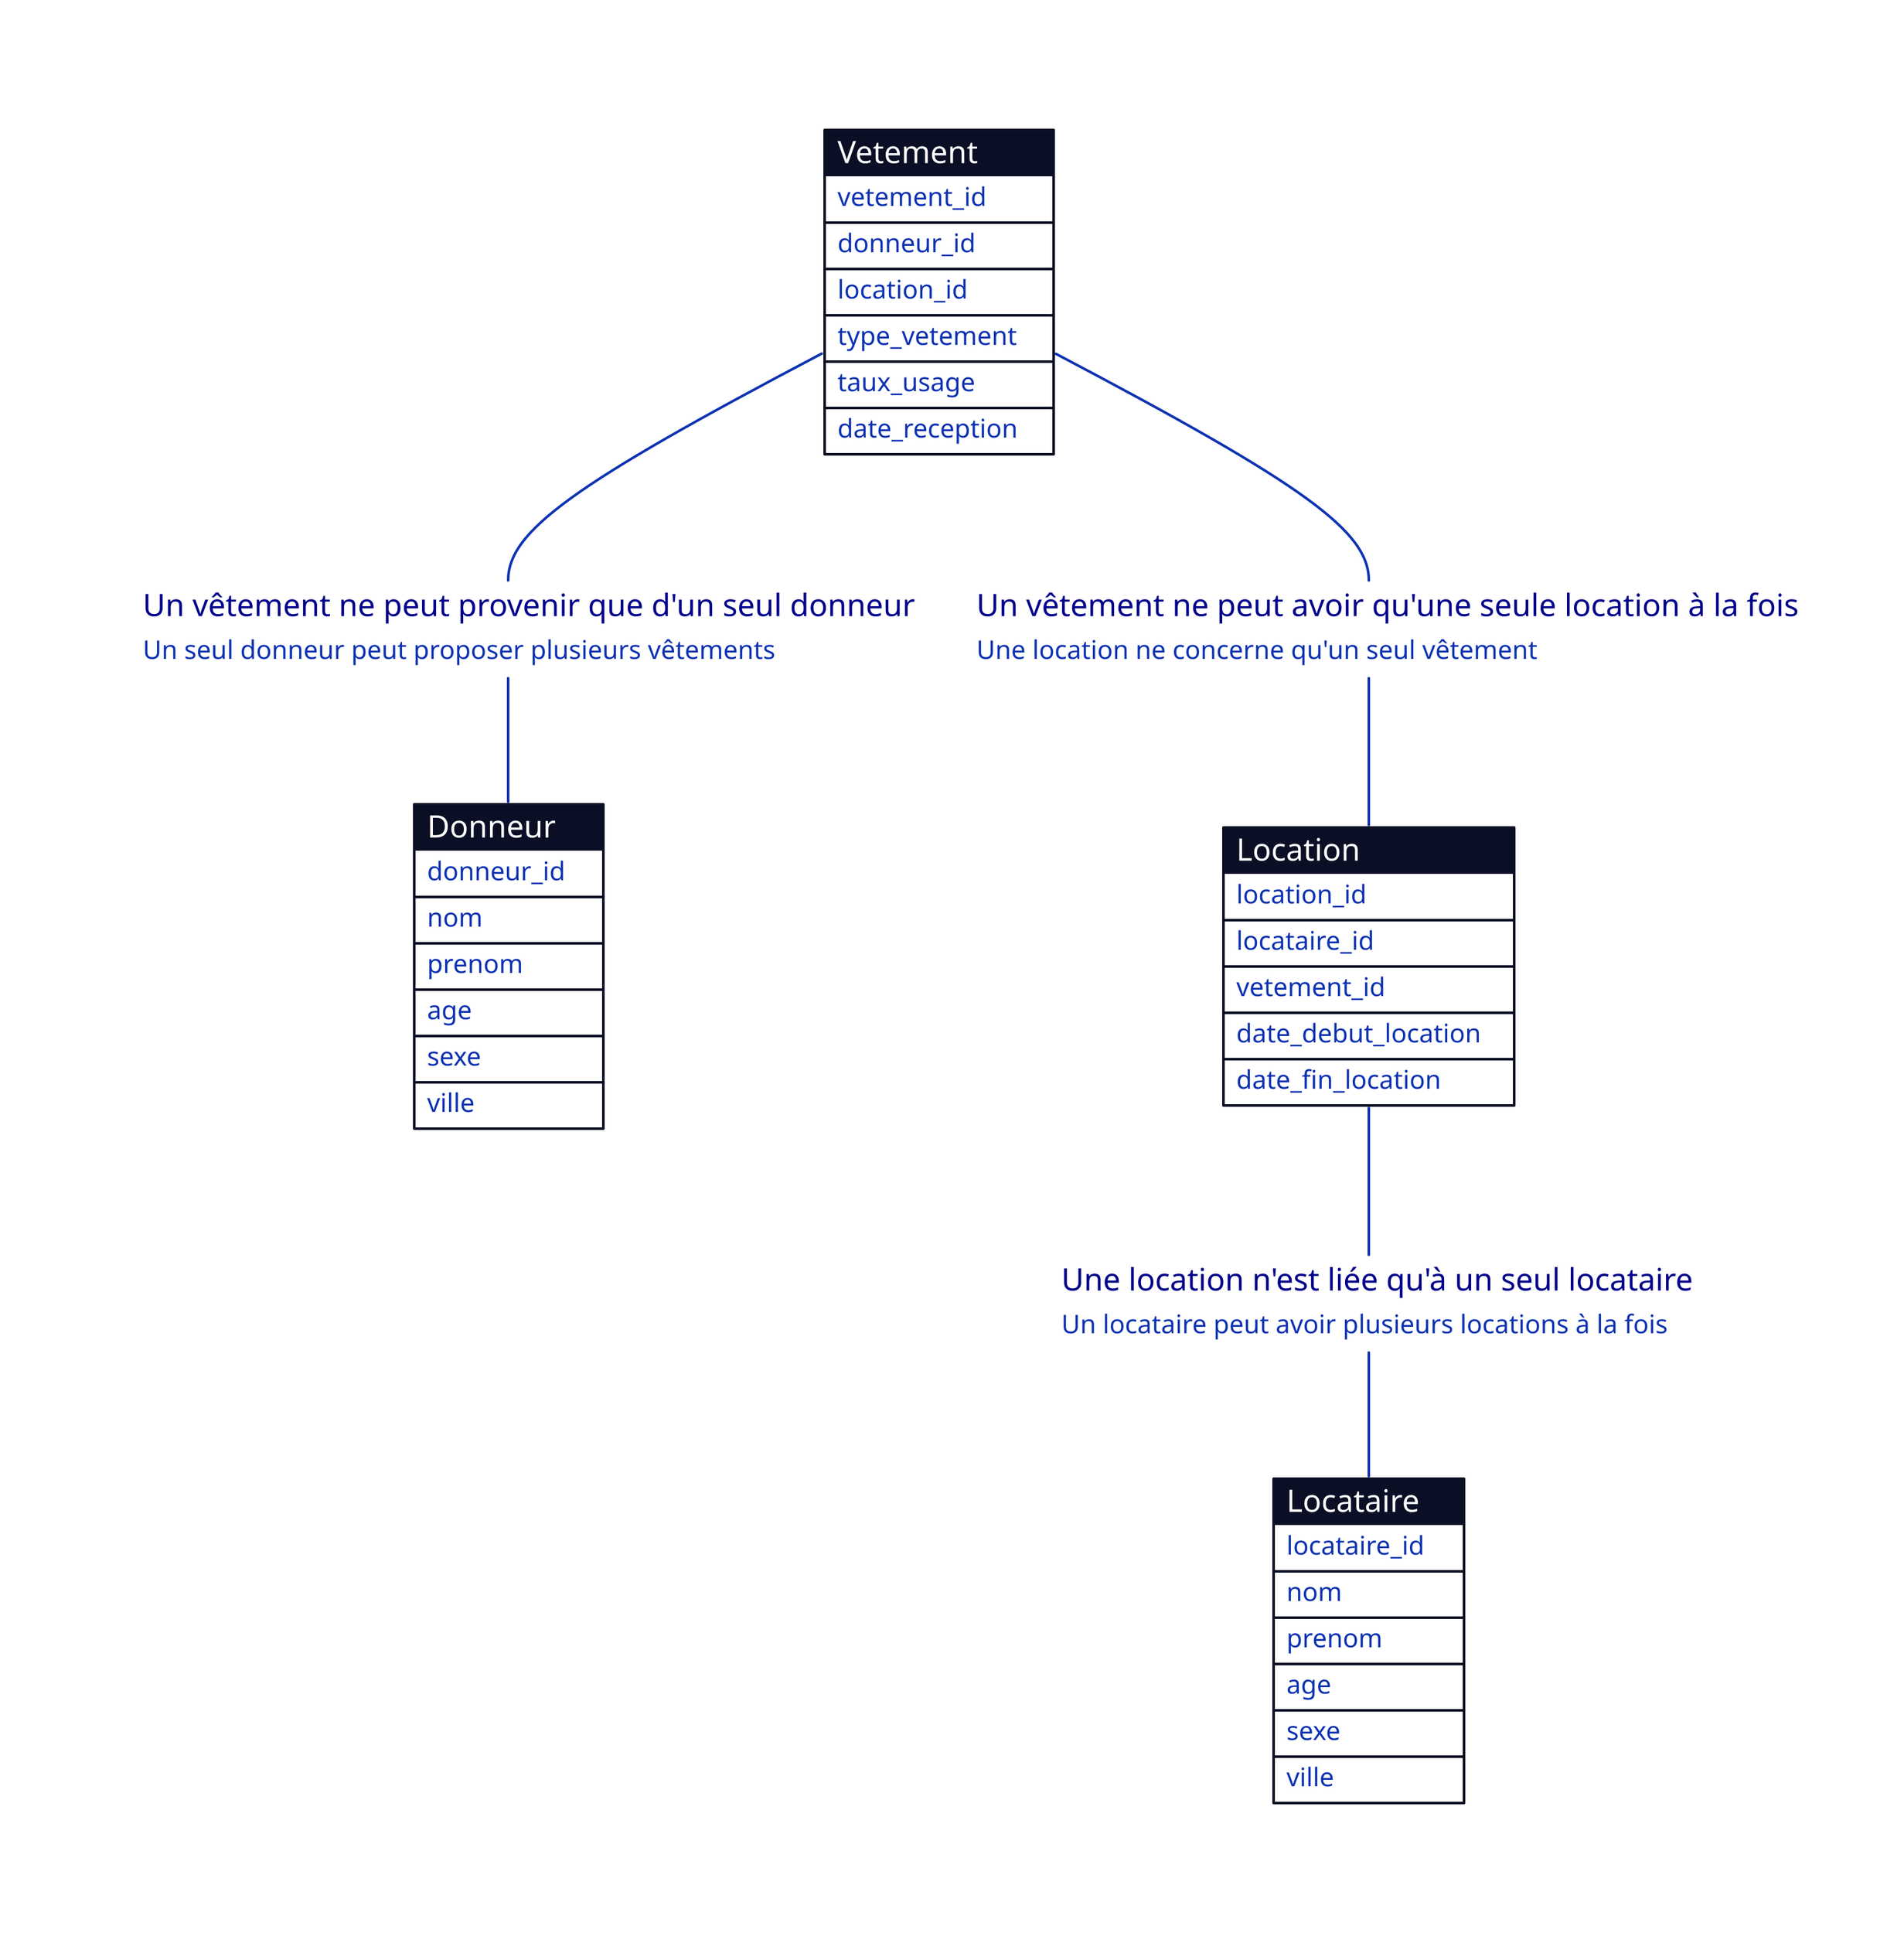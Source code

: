 direction: down

classes: {
  labels: {
    style: {
      fill: white
      font-color: darkblue
      stroke: white
    }
  }
}

Vetement: {
  shape: sql_table
  vetement_id
  donneur_id
  location_id
  type_vetement
  taux_usage
  date_reception
}

Donneur: {
  shape: sql_table
  donneur_id
  nom
  prenom
  age
  sexe
  ville
}

Locataire: {
  shape: sql_table
  locataire_id
  nom
  prenom
  age
  sexe
  ville
}

Location: {
  shape: sql_table
  location_id
  locataire_id
  vetement_id
  date_debut_location
  date_fin_location
}

# Labels
Un vêtement ne peut provenir que d'un seul donneur: {
  shape: sql_table
  class: labels
  Un seul donneur peut proposer plusieurs vêtements
}

Un vêtement ne peut avoir qu'une seule location à la fois: {
  shape: sql_table
  class: labels
  Une location ne concerne qu'un seul vêtement
}

Une location n'est liée qu'à un seul locataire: {
  shape: sql_table
  class: labels
  Un locataire peut avoir plusieurs locations à la fois
}

Vetement.donneur_id -- Un vêtement ne peut provenir que d'un seul donneur -- Donneur.donneur_id

Vetement.vetement_id -- Un vêtement ne peut avoir qu'une seule location à la fois -- Location.vetement_id

Location.locataire_id -- Une location n'est liée qu'à un seul locataire -- Locataire.locataire_id
